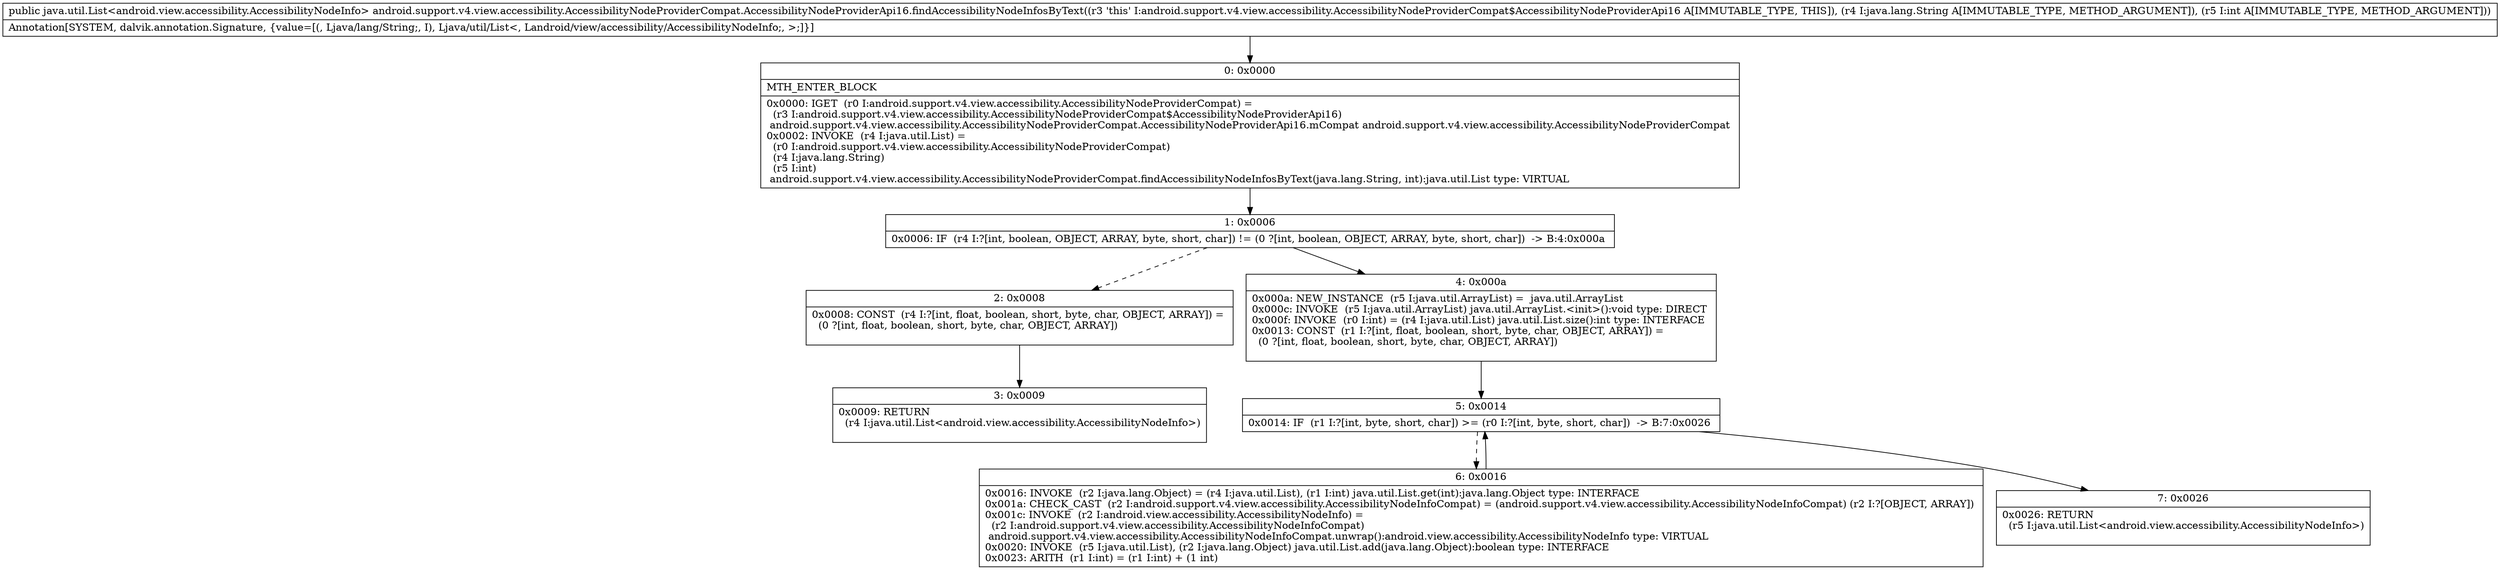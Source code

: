 digraph "CFG forandroid.support.v4.view.accessibility.AccessibilityNodeProviderCompat.AccessibilityNodeProviderApi16.findAccessibilityNodeInfosByText(Ljava\/lang\/String;I)Ljava\/util\/List;" {
Node_0 [shape=record,label="{0\:\ 0x0000|MTH_ENTER_BLOCK\l|0x0000: IGET  (r0 I:android.support.v4.view.accessibility.AccessibilityNodeProviderCompat) = \l  (r3 I:android.support.v4.view.accessibility.AccessibilityNodeProviderCompat$AccessibilityNodeProviderApi16)\l android.support.v4.view.accessibility.AccessibilityNodeProviderCompat.AccessibilityNodeProviderApi16.mCompat android.support.v4.view.accessibility.AccessibilityNodeProviderCompat \l0x0002: INVOKE  (r4 I:java.util.List) = \l  (r0 I:android.support.v4.view.accessibility.AccessibilityNodeProviderCompat)\l  (r4 I:java.lang.String)\l  (r5 I:int)\l android.support.v4.view.accessibility.AccessibilityNodeProviderCompat.findAccessibilityNodeInfosByText(java.lang.String, int):java.util.List type: VIRTUAL \l}"];
Node_1 [shape=record,label="{1\:\ 0x0006|0x0006: IF  (r4 I:?[int, boolean, OBJECT, ARRAY, byte, short, char]) != (0 ?[int, boolean, OBJECT, ARRAY, byte, short, char])  \-\> B:4:0x000a \l}"];
Node_2 [shape=record,label="{2\:\ 0x0008|0x0008: CONST  (r4 I:?[int, float, boolean, short, byte, char, OBJECT, ARRAY]) = \l  (0 ?[int, float, boolean, short, byte, char, OBJECT, ARRAY])\l \l}"];
Node_3 [shape=record,label="{3\:\ 0x0009|0x0009: RETURN  \l  (r4 I:java.util.List\<android.view.accessibility.AccessibilityNodeInfo\>)\l \l}"];
Node_4 [shape=record,label="{4\:\ 0x000a|0x000a: NEW_INSTANCE  (r5 I:java.util.ArrayList) =  java.util.ArrayList \l0x000c: INVOKE  (r5 I:java.util.ArrayList) java.util.ArrayList.\<init\>():void type: DIRECT \l0x000f: INVOKE  (r0 I:int) = (r4 I:java.util.List) java.util.List.size():int type: INTERFACE \l0x0013: CONST  (r1 I:?[int, float, boolean, short, byte, char, OBJECT, ARRAY]) = \l  (0 ?[int, float, boolean, short, byte, char, OBJECT, ARRAY])\l \l}"];
Node_5 [shape=record,label="{5\:\ 0x0014|0x0014: IF  (r1 I:?[int, byte, short, char]) \>= (r0 I:?[int, byte, short, char])  \-\> B:7:0x0026 \l}"];
Node_6 [shape=record,label="{6\:\ 0x0016|0x0016: INVOKE  (r2 I:java.lang.Object) = (r4 I:java.util.List), (r1 I:int) java.util.List.get(int):java.lang.Object type: INTERFACE \l0x001a: CHECK_CAST  (r2 I:android.support.v4.view.accessibility.AccessibilityNodeInfoCompat) = (android.support.v4.view.accessibility.AccessibilityNodeInfoCompat) (r2 I:?[OBJECT, ARRAY]) \l0x001c: INVOKE  (r2 I:android.view.accessibility.AccessibilityNodeInfo) = \l  (r2 I:android.support.v4.view.accessibility.AccessibilityNodeInfoCompat)\l android.support.v4.view.accessibility.AccessibilityNodeInfoCompat.unwrap():android.view.accessibility.AccessibilityNodeInfo type: VIRTUAL \l0x0020: INVOKE  (r5 I:java.util.List), (r2 I:java.lang.Object) java.util.List.add(java.lang.Object):boolean type: INTERFACE \l0x0023: ARITH  (r1 I:int) = (r1 I:int) + (1 int) \l}"];
Node_7 [shape=record,label="{7\:\ 0x0026|0x0026: RETURN  \l  (r5 I:java.util.List\<android.view.accessibility.AccessibilityNodeInfo\>)\l \l}"];
MethodNode[shape=record,label="{public java.util.List\<android.view.accessibility.AccessibilityNodeInfo\> android.support.v4.view.accessibility.AccessibilityNodeProviderCompat.AccessibilityNodeProviderApi16.findAccessibilityNodeInfosByText((r3 'this' I:android.support.v4.view.accessibility.AccessibilityNodeProviderCompat$AccessibilityNodeProviderApi16 A[IMMUTABLE_TYPE, THIS]), (r4 I:java.lang.String A[IMMUTABLE_TYPE, METHOD_ARGUMENT]), (r5 I:int A[IMMUTABLE_TYPE, METHOD_ARGUMENT]))  | Annotation[SYSTEM, dalvik.annotation.Signature, \{value=[(, Ljava\/lang\/String;, I), Ljava\/util\/List\<, Landroid\/view\/accessibility\/AccessibilityNodeInfo;, \>;]\}]\l}"];
MethodNode -> Node_0;
Node_0 -> Node_1;
Node_1 -> Node_2[style=dashed];
Node_1 -> Node_4;
Node_2 -> Node_3;
Node_4 -> Node_5;
Node_5 -> Node_6[style=dashed];
Node_5 -> Node_7;
Node_6 -> Node_5;
}

